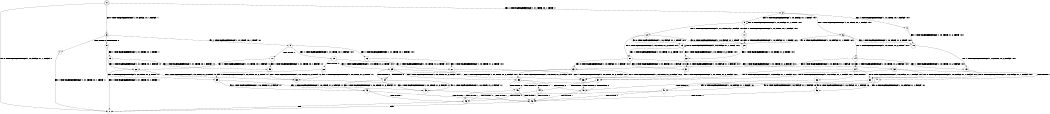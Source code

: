 digraph BCG {
size = "7, 10.5";
center = TRUE;
node [shape = circle];
0 [peripheries = 2];
0 -> 1 [label = "EX !0 !ATOMIC_EXCH_BRANCH (1, +0, FALSE, +1, 1, FALSE) !::"];
0 -> 2 [label = "EX !1 !ATOMIC_EXCH_BRANCH (1, +1, TRUE, +0, 1, TRUE) !::"];
0 -> 3 [label = "EX !0 !ATOMIC_EXCH_BRANCH (1, +0, FALSE, +1, 1, FALSE) !::"];
2 -> 4 [label = "EX !1 !ATOMIC_EXCH_BRANCH (1, +1, TRUE, +0, 1, FALSE) !:0:1:"];
2 -> 5 [label = "EX !0 !ATOMIC_EXCH_BRANCH (1, +0, FALSE, +1, 1, TRUE) !:0:1:"];
2 -> 6 [label = "EX !1 !ATOMIC_EXCH_BRANCH (1, +1, TRUE, +0, 1, FALSE) !:0:1:"];
3 -> 7 [label = "TERMINATE !0"];
3 -> 8 [label = "TERMINATE !0"];
3 -> 9 [label = "EX !1 !ATOMIC_EXCH_BRANCH (1, +1, TRUE, +0, 1, TRUE) !:0:"];
4 -> 10 [label = "EX !1 !ATOMIC_EXCH_BRANCH (1, +0, TRUE, +1, 2, TRUE) !:0:1:"];
5 -> 11 [label = "EX !1 !ATOMIC_EXCH_BRANCH (1, +1, TRUE, +0, 1, FALSE) !:0:1:"];
5 -> 12 [label = "EX !1 !ATOMIC_EXCH_BRANCH (1, +1, TRUE, +0, 1, FALSE) !:0:1:"];
5 -> 5 [label = "EX !0 !ATOMIC_EXCH_BRANCH (1, +0, FALSE, +1, 1, TRUE) !:0:1:"];
6 -> 10 [label = "EX !1 !ATOMIC_EXCH_BRANCH (1, +0, TRUE, +1, 2, TRUE) !:0:1:"];
6 -> 13 [label = "EX !0 !ATOMIC_EXCH_BRANCH (1, +0, FALSE, +1, 1, TRUE) !:0:1:"];
6 -> 14 [label = "EX !1 !ATOMIC_EXCH_BRANCH (1, +0, TRUE, +1, 2, TRUE) !:0:1:"];
7 -> 1 [label = "EX !1 !ATOMIC_EXCH_BRANCH (1, +1, TRUE, +0, 1, TRUE) !::"];
8 -> 1 [label = "EX !1 !ATOMIC_EXCH_BRANCH (1, +1, TRUE, +0, 1, TRUE) !::"];
8 -> 15 [label = "EX !1 !ATOMIC_EXCH_BRANCH (1, +1, TRUE, +0, 1, TRUE) !::"];
9 -> 16 [label = "EX !1 !ATOMIC_EXCH_BRANCH (1, +1, TRUE, +0, 1, FALSE) !:0:1:"];
9 -> 17 [label = "TERMINATE !0"];
9 -> 18 [label = "EX !1 !ATOMIC_EXCH_BRANCH (1, +1, TRUE, +0, 1, FALSE) !:0:1:"];
10 -> 19 [label = "EX !1 !ATOMIC_EXCH_BRANCH (1, +0, TRUE, +1, 2, FALSE) !:0:1:"];
11 -> 20 [label = "EX !0 !ATOMIC_EXCH_BRANCH (1, +0, FALSE, +1, 1, TRUE) !:0:1:"];
12 -> 20 [label = "EX !0 !ATOMIC_EXCH_BRANCH (1, +0, FALSE, +1, 1, TRUE) !:0:1:"];
12 -> 21 [label = "EX !1 !ATOMIC_EXCH_BRANCH (1, +0, TRUE, +1, 2, TRUE) !:0:1:"];
12 -> 13 [label = "EX !0 !ATOMIC_EXCH_BRANCH (1, +0, FALSE, +1, 1, TRUE) !:0:1:"];
13 -> 22 [label = "EX !1 !ATOMIC_EXCH_BRANCH (1, +0, TRUE, +1, 2, TRUE) !:0:1:"];
13 -> 21 [label = "EX !1 !ATOMIC_EXCH_BRANCH (1, +0, TRUE, +1, 2, TRUE) !:0:1:"];
13 -> 13 [label = "EX !0 !ATOMIC_EXCH_BRANCH (1, +0, FALSE, +1, 1, TRUE) !:0:1:"];
14 -> 19 [label = "EX !1 !ATOMIC_EXCH_BRANCH (1, +0, TRUE, +1, 2, FALSE) !:0:1:"];
14 -> 23 [label = "EX !0 !ATOMIC_EXCH_BRANCH (1, +0, FALSE, +1, 1, FALSE) !:0:1:"];
14 -> 24 [label = "EX !1 !ATOMIC_EXCH_BRANCH (1, +0, TRUE, +1, 2, FALSE) !:0:1:"];
15 -> 25 [label = "EX !1 !ATOMIC_EXCH_BRANCH (1, +1, TRUE, +0, 1, FALSE) !:1:"];
15 -> 26 [label = "EX !1 !ATOMIC_EXCH_BRANCH (1, +1, TRUE, +0, 1, FALSE) !:1:"];
16 -> 27 [label = "EX !1 !ATOMIC_EXCH_BRANCH (1, +0, TRUE, +1, 2, TRUE) !:0:1:"];
17 -> 25 [label = "EX !1 !ATOMIC_EXCH_BRANCH (1, +1, TRUE, +0, 1, FALSE) !:1:"];
17 -> 26 [label = "EX !1 !ATOMIC_EXCH_BRANCH (1, +1, TRUE, +0, 1, FALSE) !:1:"];
18 -> 27 [label = "EX !1 !ATOMIC_EXCH_BRANCH (1, +0, TRUE, +1, 2, TRUE) !:0:1:"];
18 -> 28 [label = "TERMINATE !0"];
18 -> 29 [label = "EX !1 !ATOMIC_EXCH_BRANCH (1, +0, TRUE, +1, 2, TRUE) !:0:1:"];
19 -> 30 [label = "EX !0 !ATOMIC_EXCH_BRANCH (1, +0, FALSE, +1, 1, FALSE) !:0:1:"];
20 -> 22 [label = "EX !1 !ATOMIC_EXCH_BRANCH (1, +0, TRUE, +1, 2, TRUE) !:0:1:"];
21 -> 31 [label = "EX !0 !ATOMIC_EXCH_BRANCH (1, +0, FALSE, +1, 1, FALSE) !:0:1:"];
21 -> 32 [label = "EX !1 !ATOMIC_EXCH_BRANCH (1, +0, TRUE, +1, 2, FALSE) !:0:1:"];
21 -> 23 [label = "EX !0 !ATOMIC_EXCH_BRANCH (1, +0, FALSE, +1, 1, FALSE) !:0:1:"];
22 -> 31 [label = "EX !0 !ATOMIC_EXCH_BRANCH (1, +0, FALSE, +1, 1, FALSE) !:0:1:"];
23 -> 33 [label = "EX !1 !ATOMIC_EXCH_BRANCH (1, +0, TRUE, +1, 2, FALSE) !:0:1:"];
23 -> 34 [label = "TERMINATE !0"];
23 -> 35 [label = "EX !1 !ATOMIC_EXCH_BRANCH (1, +0, TRUE, +1, 2, FALSE) !:0:1:"];
24 -> 30 [label = "EX !0 !ATOMIC_EXCH_BRANCH (1, +0, FALSE, +1, 1, FALSE) !:0:1:"];
24 -> 36 [label = "TERMINATE !1"];
24 -> 37 [label = "EX !0 !ATOMIC_EXCH_BRANCH (1, +0, FALSE, +1, 1, FALSE) !:0:1:"];
25 -> 38 [label = "EX !1 !ATOMIC_EXCH_BRANCH (1, +0, TRUE, +1, 2, TRUE) !:1:"];
26 -> 38 [label = "EX !1 !ATOMIC_EXCH_BRANCH (1, +0, TRUE, +1, 2, TRUE) !:1:"];
26 -> 39 [label = "EX !1 !ATOMIC_EXCH_BRANCH (1, +0, TRUE, +1, 2, TRUE) !:1:"];
27 -> 33 [label = "EX !1 !ATOMIC_EXCH_BRANCH (1, +0, TRUE, +1, 2, FALSE) !:0:1:"];
28 -> 38 [label = "EX !1 !ATOMIC_EXCH_BRANCH (1, +0, TRUE, +1, 2, TRUE) !:1:"];
28 -> 39 [label = "EX !1 !ATOMIC_EXCH_BRANCH (1, +0, TRUE, +1, 2, TRUE) !:1:"];
29 -> 33 [label = "EX !1 !ATOMIC_EXCH_BRANCH (1, +0, TRUE, +1, 2, FALSE) !:0:1:"];
29 -> 34 [label = "TERMINATE !0"];
29 -> 35 [label = "EX !1 !ATOMIC_EXCH_BRANCH (1, +0, TRUE, +1, 2, FALSE) !:0:1:"];
30 -> 40 [label = "TERMINATE !0"];
31 -> 33 [label = "EX !1 !ATOMIC_EXCH_BRANCH (1, +0, TRUE, +1, 2, FALSE) !:0:1:"];
32 -> 30 [label = "EX !0 !ATOMIC_EXCH_BRANCH (1, +0, FALSE, +1, 1, FALSE) !:0:1:"];
32 -> 41 [label = "TERMINATE !1"];
32 -> 37 [label = "EX !0 !ATOMIC_EXCH_BRANCH (1, +0, FALSE, +1, 1, FALSE) !:0:1:"];
33 -> 40 [label = "TERMINATE !0"];
34 -> 42 [label = "EX !1 !ATOMIC_EXCH_BRANCH (1, +0, TRUE, +1, 2, FALSE) !:1:"];
34 -> 43 [label = "EX !1 !ATOMIC_EXCH_BRANCH (1, +0, TRUE, +1, 2, FALSE) !:1:"];
35 -> 40 [label = "TERMINATE !0"];
35 -> 44 [label = "TERMINATE !1"];
35 -> 45 [label = "TERMINATE !0"];
36 -> 46 [label = "EX !0 !ATOMIC_EXCH_BRANCH (1, +0, FALSE, +1, 1, FALSE) !:0:"];
36 -> 47 [label = "EX !0 !ATOMIC_EXCH_BRANCH (1, +0, FALSE, +1, 1, FALSE) !:0:"];
37 -> 40 [label = "TERMINATE !0"];
37 -> 44 [label = "TERMINATE !1"];
37 -> 45 [label = "TERMINATE !0"];
38 -> 42 [label = "EX !1 !ATOMIC_EXCH_BRANCH (1, +0, TRUE, +1, 2, FALSE) !:1:"];
39 -> 42 [label = "EX !1 !ATOMIC_EXCH_BRANCH (1, +0, TRUE, +1, 2, FALSE) !:1:"];
39 -> 43 [label = "EX !1 !ATOMIC_EXCH_BRANCH (1, +0, TRUE, +1, 2, FALSE) !:1:"];
40 -> 48 [label = "TERMINATE !1"];
41 -> 46 [label = "EX !0 !ATOMIC_EXCH_BRANCH (1, +0, FALSE, +1, 1, FALSE) !:0:"];
41 -> 47 [label = "EX !0 !ATOMIC_EXCH_BRANCH (1, +0, FALSE, +1, 1, FALSE) !:0:"];
42 -> 48 [label = "TERMINATE !1"];
43 -> 48 [label = "TERMINATE !1"];
43 -> 49 [label = "TERMINATE !1"];
44 -> 48 [label = "TERMINATE !0"];
44 -> 49 [label = "TERMINATE !0"];
45 -> 48 [label = "TERMINATE !1"];
45 -> 49 [label = "TERMINATE !1"];
46 -> 48 [label = "TERMINATE !0"];
47 -> 48 [label = "TERMINATE !0"];
47 -> 49 [label = "TERMINATE !0"];
48 -> 1 [label = "exit"];
49 -> 1 [label = "exit"];
}
